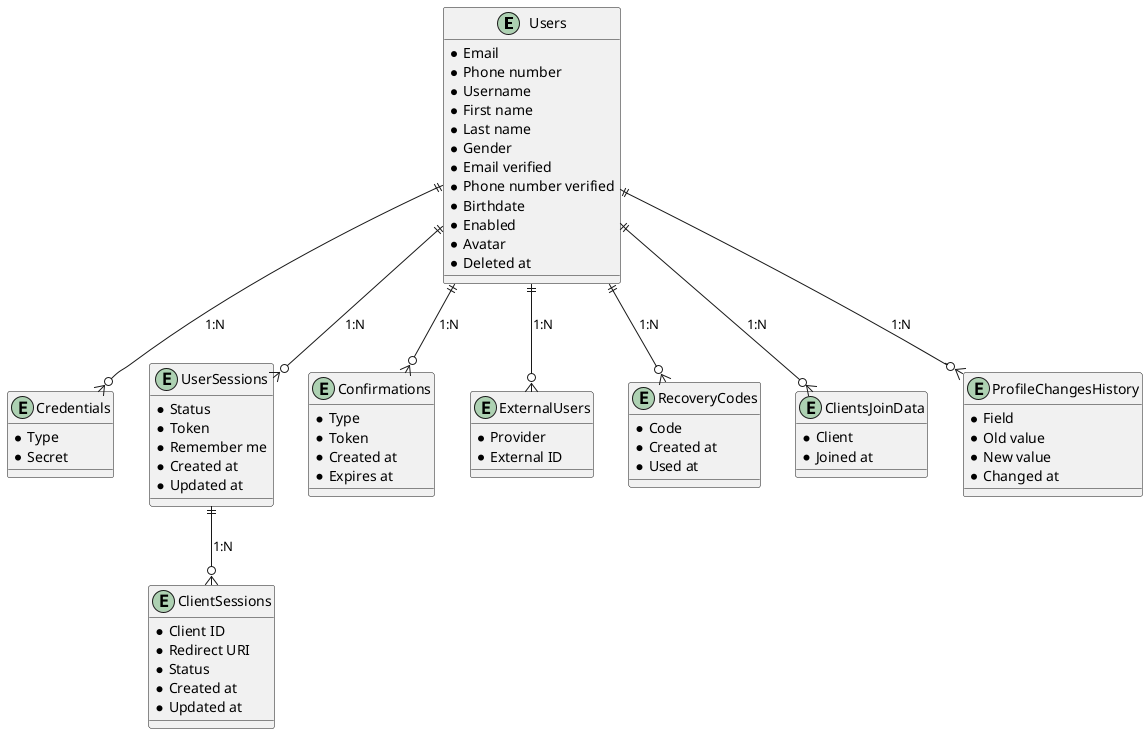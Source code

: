 @startuml
entity "Users" as users {
    * Email
    * Phone number
    * Username
    * First name
    * Last name
    * Gender
    * Email verified
    * Phone number verified
    * Birthdate
    * Enabled
    * Avatar
    * Deleted at
}

entity "Credentials" as credentials {
    * Type
    * Secret
}

entity "UserSessions" as user_sessions {
    * Status
    * Token
    * Remember me
    * Created at
    * Updated at
}

entity "ClientSessions" as client_sessions {
    * Client ID
    * Redirect URI
    * Status
    * Created at
    * Updated at
}

entity "Confirmations" as confirmations {
    * Type
    * Token
    * Created at
    * Expires at
}

entity "ExternalUsers" as external_users {
    * Provider
    * External ID
}

entity "RecoveryCodes" as recovery_codes {
    * Code
    * Created at
    * Used at
}

entity "ClientsJoinData" as clients_join_data {
    * Client
    * Joined at
}

entity "ProfileChangesHistory" as profile_changes_history {
    * Field
    * Old value
    * New value
    * Changed at
}

users ||--o{ credentials : "1:N"
users ||--o{ user_sessions : "1:N"
user_sessions ||--o{ client_sessions : "1:N"
users ||--o{ confirmations : "1:N"
users ||--o{ external_users : "1:N"
users ||--o{ recovery_codes : "1:N"
users ||--o{ clients_join_data : "1:N"
users ||--o{ profile_changes_history : "1:N"
@enduml